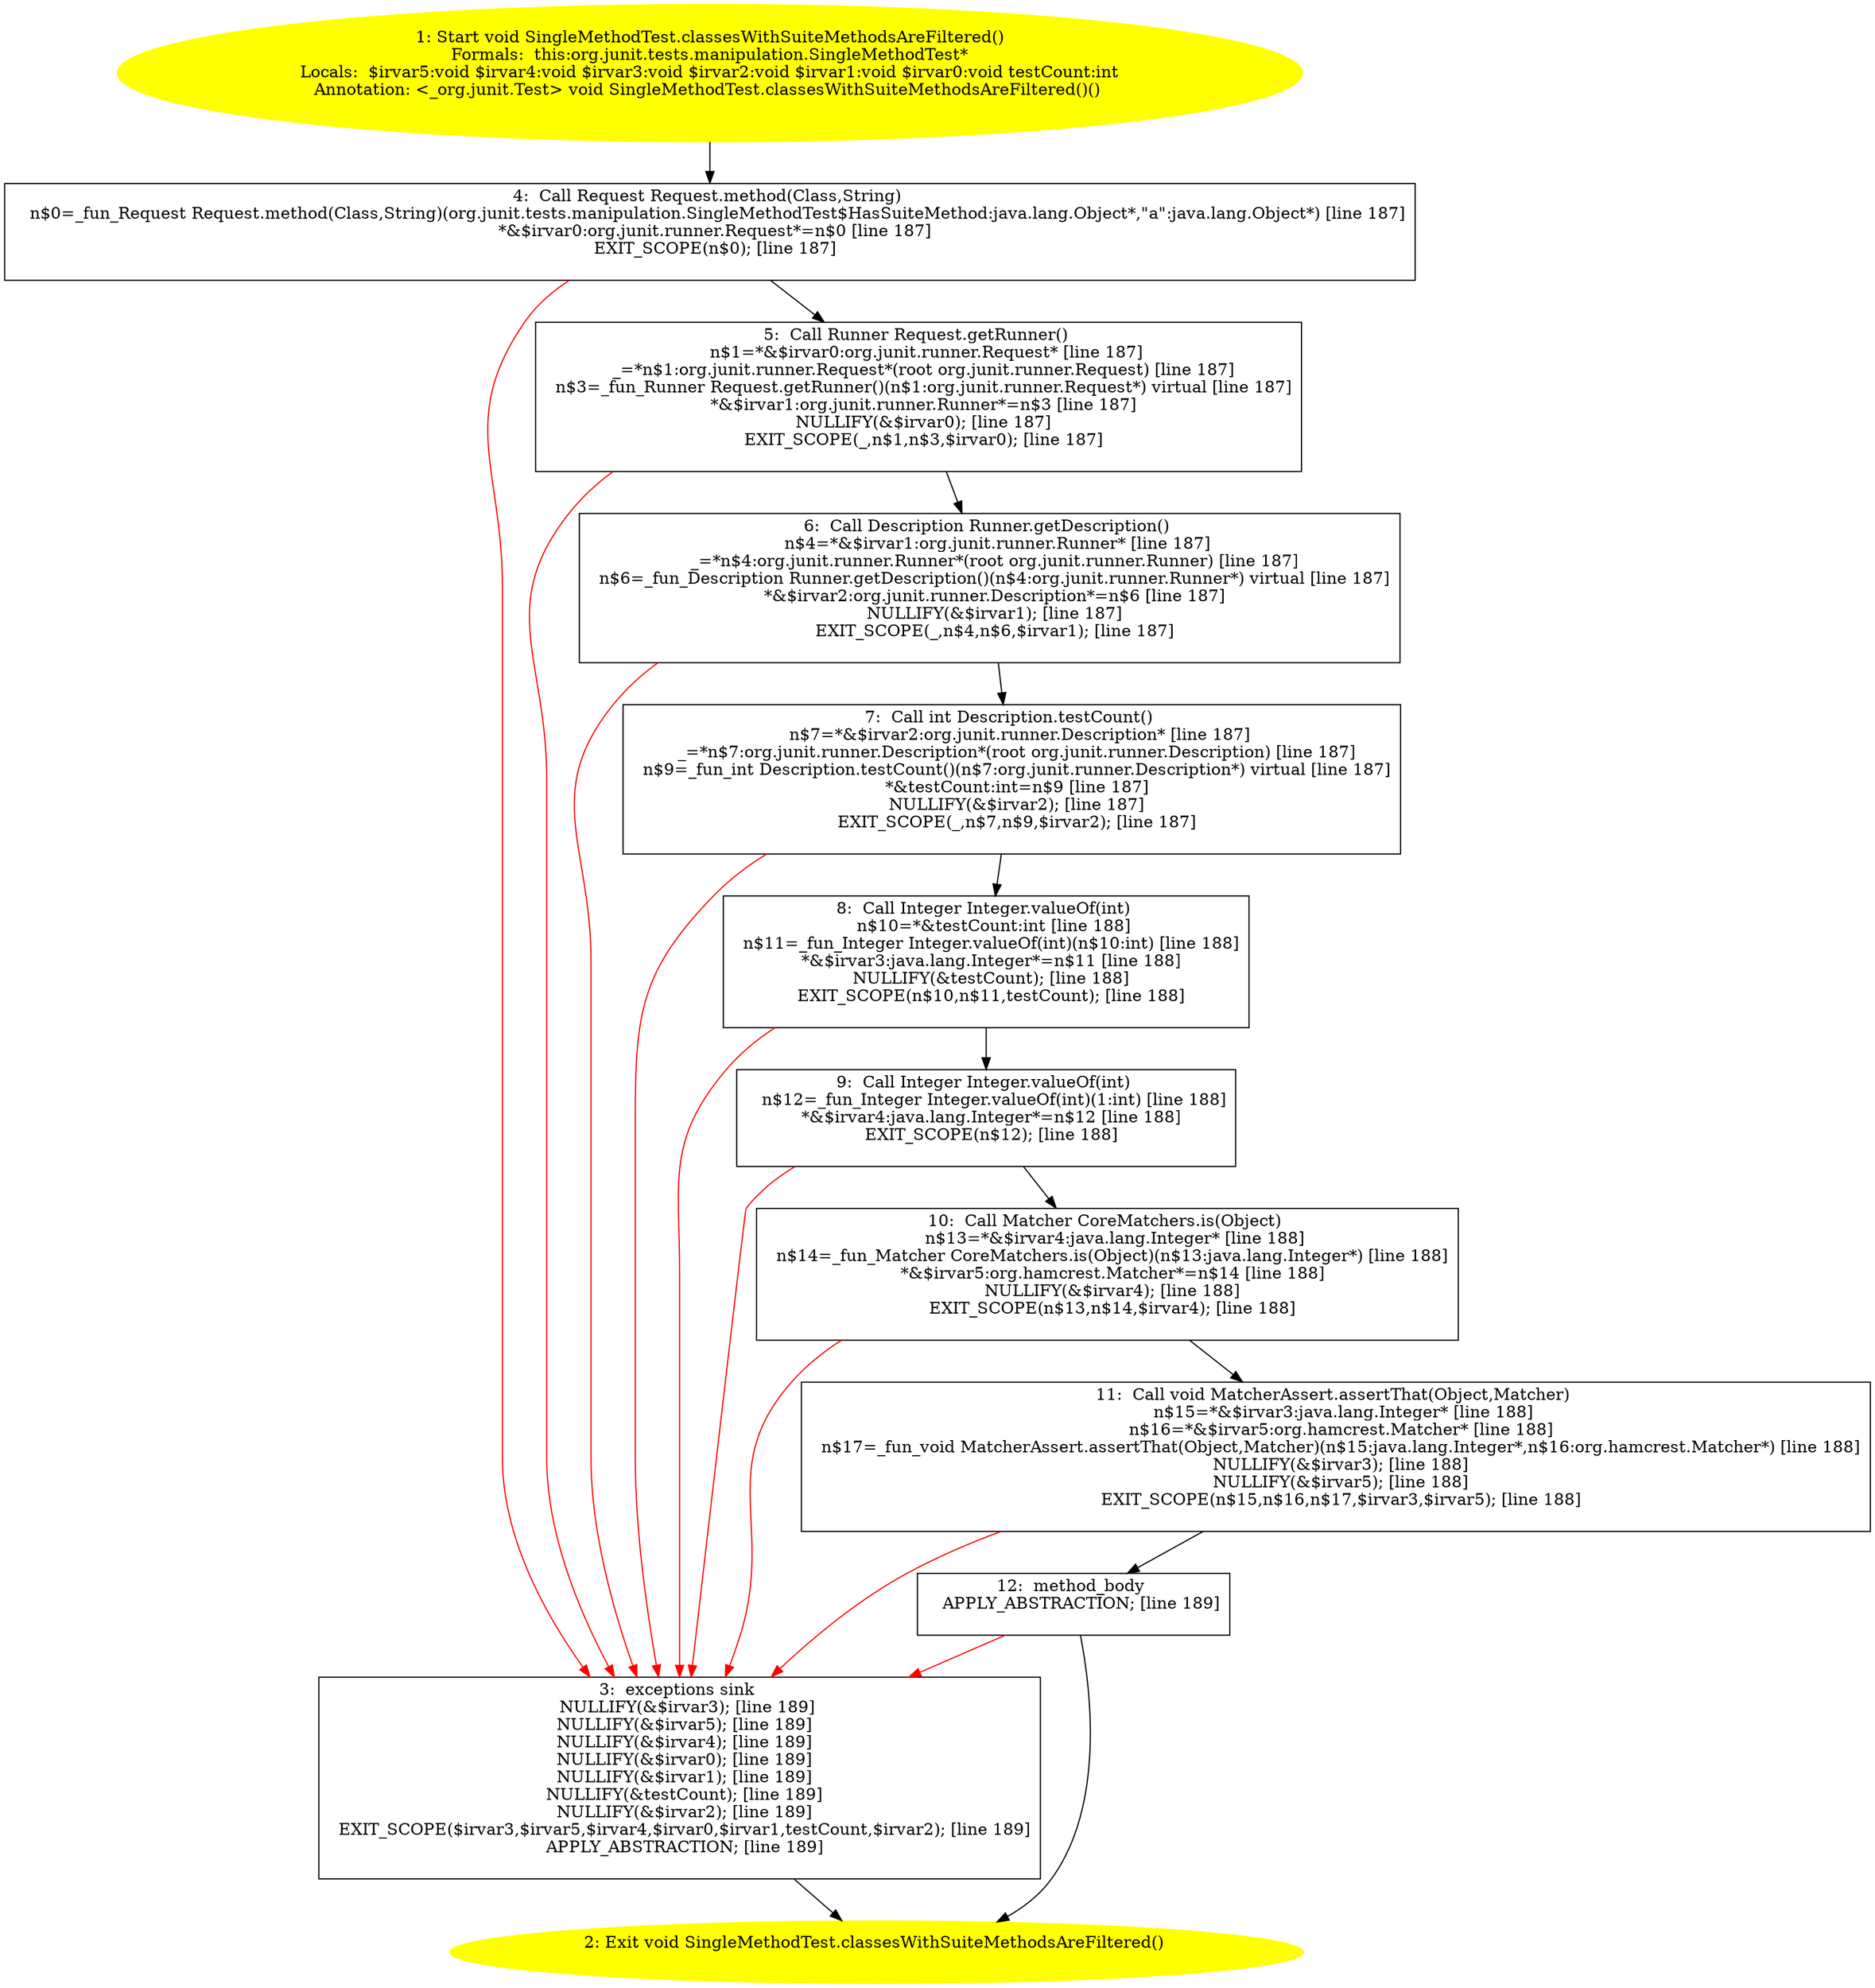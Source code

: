 /* @generated */
digraph cfg {
"org.junit.tests.manipulation.SingleMethodTest.classesWithSuiteMethodsAreFiltered():void.cf9024cef5fb8c1986cd47b667618a49_1" [label="1: Start void SingleMethodTest.classesWithSuiteMethodsAreFiltered()\nFormals:  this:org.junit.tests.manipulation.SingleMethodTest*\nLocals:  $irvar5:void $irvar4:void $irvar3:void $irvar2:void $irvar1:void $irvar0:void testCount:int\nAnnotation: <_org.junit.Test> void SingleMethodTest.classesWithSuiteMethodsAreFiltered()() \n  " color=yellow style=filled]
	

	 "org.junit.tests.manipulation.SingleMethodTest.classesWithSuiteMethodsAreFiltered():void.cf9024cef5fb8c1986cd47b667618a49_1" -> "org.junit.tests.manipulation.SingleMethodTest.classesWithSuiteMethodsAreFiltered():void.cf9024cef5fb8c1986cd47b667618a49_4" ;
"org.junit.tests.manipulation.SingleMethodTest.classesWithSuiteMethodsAreFiltered():void.cf9024cef5fb8c1986cd47b667618a49_2" [label="2: Exit void SingleMethodTest.classesWithSuiteMethodsAreFiltered() \n  " color=yellow style=filled]
	

"org.junit.tests.manipulation.SingleMethodTest.classesWithSuiteMethodsAreFiltered():void.cf9024cef5fb8c1986cd47b667618a49_3" [label="3:  exceptions sink \n   NULLIFY(&$irvar3); [line 189]\n  NULLIFY(&$irvar5); [line 189]\n  NULLIFY(&$irvar4); [line 189]\n  NULLIFY(&$irvar0); [line 189]\n  NULLIFY(&$irvar1); [line 189]\n  NULLIFY(&testCount); [line 189]\n  NULLIFY(&$irvar2); [line 189]\n  EXIT_SCOPE($irvar3,$irvar5,$irvar4,$irvar0,$irvar1,testCount,$irvar2); [line 189]\n  APPLY_ABSTRACTION; [line 189]\n " shape="box"]
	

	 "org.junit.tests.manipulation.SingleMethodTest.classesWithSuiteMethodsAreFiltered():void.cf9024cef5fb8c1986cd47b667618a49_3" -> "org.junit.tests.manipulation.SingleMethodTest.classesWithSuiteMethodsAreFiltered():void.cf9024cef5fb8c1986cd47b667618a49_2" ;
"org.junit.tests.manipulation.SingleMethodTest.classesWithSuiteMethodsAreFiltered():void.cf9024cef5fb8c1986cd47b667618a49_4" [label="4:  Call Request Request.method(Class,String) \n   n$0=_fun_Request Request.method(Class,String)(org.junit.tests.manipulation.SingleMethodTest$HasSuiteMethod:java.lang.Object*,\"a\":java.lang.Object*) [line 187]\n  *&$irvar0:org.junit.runner.Request*=n$0 [line 187]\n  EXIT_SCOPE(n$0); [line 187]\n " shape="box"]
	

	 "org.junit.tests.manipulation.SingleMethodTest.classesWithSuiteMethodsAreFiltered():void.cf9024cef5fb8c1986cd47b667618a49_4" -> "org.junit.tests.manipulation.SingleMethodTest.classesWithSuiteMethodsAreFiltered():void.cf9024cef5fb8c1986cd47b667618a49_5" ;
	 "org.junit.tests.manipulation.SingleMethodTest.classesWithSuiteMethodsAreFiltered():void.cf9024cef5fb8c1986cd47b667618a49_4" -> "org.junit.tests.manipulation.SingleMethodTest.classesWithSuiteMethodsAreFiltered():void.cf9024cef5fb8c1986cd47b667618a49_3" [color="red" ];
"org.junit.tests.manipulation.SingleMethodTest.classesWithSuiteMethodsAreFiltered():void.cf9024cef5fb8c1986cd47b667618a49_5" [label="5:  Call Runner Request.getRunner() \n   n$1=*&$irvar0:org.junit.runner.Request* [line 187]\n  _=*n$1:org.junit.runner.Request*(root org.junit.runner.Request) [line 187]\n  n$3=_fun_Runner Request.getRunner()(n$1:org.junit.runner.Request*) virtual [line 187]\n  *&$irvar1:org.junit.runner.Runner*=n$3 [line 187]\n  NULLIFY(&$irvar0); [line 187]\n  EXIT_SCOPE(_,n$1,n$3,$irvar0); [line 187]\n " shape="box"]
	

	 "org.junit.tests.manipulation.SingleMethodTest.classesWithSuiteMethodsAreFiltered():void.cf9024cef5fb8c1986cd47b667618a49_5" -> "org.junit.tests.manipulation.SingleMethodTest.classesWithSuiteMethodsAreFiltered():void.cf9024cef5fb8c1986cd47b667618a49_6" ;
	 "org.junit.tests.manipulation.SingleMethodTest.classesWithSuiteMethodsAreFiltered():void.cf9024cef5fb8c1986cd47b667618a49_5" -> "org.junit.tests.manipulation.SingleMethodTest.classesWithSuiteMethodsAreFiltered():void.cf9024cef5fb8c1986cd47b667618a49_3" [color="red" ];
"org.junit.tests.manipulation.SingleMethodTest.classesWithSuiteMethodsAreFiltered():void.cf9024cef5fb8c1986cd47b667618a49_6" [label="6:  Call Description Runner.getDescription() \n   n$4=*&$irvar1:org.junit.runner.Runner* [line 187]\n  _=*n$4:org.junit.runner.Runner*(root org.junit.runner.Runner) [line 187]\n  n$6=_fun_Description Runner.getDescription()(n$4:org.junit.runner.Runner*) virtual [line 187]\n  *&$irvar2:org.junit.runner.Description*=n$6 [line 187]\n  NULLIFY(&$irvar1); [line 187]\n  EXIT_SCOPE(_,n$4,n$6,$irvar1); [line 187]\n " shape="box"]
	

	 "org.junit.tests.manipulation.SingleMethodTest.classesWithSuiteMethodsAreFiltered():void.cf9024cef5fb8c1986cd47b667618a49_6" -> "org.junit.tests.manipulation.SingleMethodTest.classesWithSuiteMethodsAreFiltered():void.cf9024cef5fb8c1986cd47b667618a49_7" ;
	 "org.junit.tests.manipulation.SingleMethodTest.classesWithSuiteMethodsAreFiltered():void.cf9024cef5fb8c1986cd47b667618a49_6" -> "org.junit.tests.manipulation.SingleMethodTest.classesWithSuiteMethodsAreFiltered():void.cf9024cef5fb8c1986cd47b667618a49_3" [color="red" ];
"org.junit.tests.manipulation.SingleMethodTest.classesWithSuiteMethodsAreFiltered():void.cf9024cef5fb8c1986cd47b667618a49_7" [label="7:  Call int Description.testCount() \n   n$7=*&$irvar2:org.junit.runner.Description* [line 187]\n  _=*n$7:org.junit.runner.Description*(root org.junit.runner.Description) [line 187]\n  n$9=_fun_int Description.testCount()(n$7:org.junit.runner.Description*) virtual [line 187]\n  *&testCount:int=n$9 [line 187]\n  NULLIFY(&$irvar2); [line 187]\n  EXIT_SCOPE(_,n$7,n$9,$irvar2); [line 187]\n " shape="box"]
	

	 "org.junit.tests.manipulation.SingleMethodTest.classesWithSuiteMethodsAreFiltered():void.cf9024cef5fb8c1986cd47b667618a49_7" -> "org.junit.tests.manipulation.SingleMethodTest.classesWithSuiteMethodsAreFiltered():void.cf9024cef5fb8c1986cd47b667618a49_8" ;
	 "org.junit.tests.manipulation.SingleMethodTest.classesWithSuiteMethodsAreFiltered():void.cf9024cef5fb8c1986cd47b667618a49_7" -> "org.junit.tests.manipulation.SingleMethodTest.classesWithSuiteMethodsAreFiltered():void.cf9024cef5fb8c1986cd47b667618a49_3" [color="red" ];
"org.junit.tests.manipulation.SingleMethodTest.classesWithSuiteMethodsAreFiltered():void.cf9024cef5fb8c1986cd47b667618a49_8" [label="8:  Call Integer Integer.valueOf(int) \n   n$10=*&testCount:int [line 188]\n  n$11=_fun_Integer Integer.valueOf(int)(n$10:int) [line 188]\n  *&$irvar3:java.lang.Integer*=n$11 [line 188]\n  NULLIFY(&testCount); [line 188]\n  EXIT_SCOPE(n$10,n$11,testCount); [line 188]\n " shape="box"]
	

	 "org.junit.tests.manipulation.SingleMethodTest.classesWithSuiteMethodsAreFiltered():void.cf9024cef5fb8c1986cd47b667618a49_8" -> "org.junit.tests.manipulation.SingleMethodTest.classesWithSuiteMethodsAreFiltered():void.cf9024cef5fb8c1986cd47b667618a49_9" ;
	 "org.junit.tests.manipulation.SingleMethodTest.classesWithSuiteMethodsAreFiltered():void.cf9024cef5fb8c1986cd47b667618a49_8" -> "org.junit.tests.manipulation.SingleMethodTest.classesWithSuiteMethodsAreFiltered():void.cf9024cef5fb8c1986cd47b667618a49_3" [color="red" ];
"org.junit.tests.manipulation.SingleMethodTest.classesWithSuiteMethodsAreFiltered():void.cf9024cef5fb8c1986cd47b667618a49_9" [label="9:  Call Integer Integer.valueOf(int) \n   n$12=_fun_Integer Integer.valueOf(int)(1:int) [line 188]\n  *&$irvar4:java.lang.Integer*=n$12 [line 188]\n  EXIT_SCOPE(n$12); [line 188]\n " shape="box"]
	

	 "org.junit.tests.manipulation.SingleMethodTest.classesWithSuiteMethodsAreFiltered():void.cf9024cef5fb8c1986cd47b667618a49_9" -> "org.junit.tests.manipulation.SingleMethodTest.classesWithSuiteMethodsAreFiltered():void.cf9024cef5fb8c1986cd47b667618a49_10" ;
	 "org.junit.tests.manipulation.SingleMethodTest.classesWithSuiteMethodsAreFiltered():void.cf9024cef5fb8c1986cd47b667618a49_9" -> "org.junit.tests.manipulation.SingleMethodTest.classesWithSuiteMethodsAreFiltered():void.cf9024cef5fb8c1986cd47b667618a49_3" [color="red" ];
"org.junit.tests.manipulation.SingleMethodTest.classesWithSuiteMethodsAreFiltered():void.cf9024cef5fb8c1986cd47b667618a49_10" [label="10:  Call Matcher CoreMatchers.is(Object) \n   n$13=*&$irvar4:java.lang.Integer* [line 188]\n  n$14=_fun_Matcher CoreMatchers.is(Object)(n$13:java.lang.Integer*) [line 188]\n  *&$irvar5:org.hamcrest.Matcher*=n$14 [line 188]\n  NULLIFY(&$irvar4); [line 188]\n  EXIT_SCOPE(n$13,n$14,$irvar4); [line 188]\n " shape="box"]
	

	 "org.junit.tests.manipulation.SingleMethodTest.classesWithSuiteMethodsAreFiltered():void.cf9024cef5fb8c1986cd47b667618a49_10" -> "org.junit.tests.manipulation.SingleMethodTest.classesWithSuiteMethodsAreFiltered():void.cf9024cef5fb8c1986cd47b667618a49_11" ;
	 "org.junit.tests.manipulation.SingleMethodTest.classesWithSuiteMethodsAreFiltered():void.cf9024cef5fb8c1986cd47b667618a49_10" -> "org.junit.tests.manipulation.SingleMethodTest.classesWithSuiteMethodsAreFiltered():void.cf9024cef5fb8c1986cd47b667618a49_3" [color="red" ];
"org.junit.tests.manipulation.SingleMethodTest.classesWithSuiteMethodsAreFiltered():void.cf9024cef5fb8c1986cd47b667618a49_11" [label="11:  Call void MatcherAssert.assertThat(Object,Matcher) \n   n$15=*&$irvar3:java.lang.Integer* [line 188]\n  n$16=*&$irvar5:org.hamcrest.Matcher* [line 188]\n  n$17=_fun_void MatcherAssert.assertThat(Object,Matcher)(n$15:java.lang.Integer*,n$16:org.hamcrest.Matcher*) [line 188]\n  NULLIFY(&$irvar3); [line 188]\n  NULLIFY(&$irvar5); [line 188]\n  EXIT_SCOPE(n$15,n$16,n$17,$irvar3,$irvar5); [line 188]\n " shape="box"]
	

	 "org.junit.tests.manipulation.SingleMethodTest.classesWithSuiteMethodsAreFiltered():void.cf9024cef5fb8c1986cd47b667618a49_11" -> "org.junit.tests.manipulation.SingleMethodTest.classesWithSuiteMethodsAreFiltered():void.cf9024cef5fb8c1986cd47b667618a49_12" ;
	 "org.junit.tests.manipulation.SingleMethodTest.classesWithSuiteMethodsAreFiltered():void.cf9024cef5fb8c1986cd47b667618a49_11" -> "org.junit.tests.manipulation.SingleMethodTest.classesWithSuiteMethodsAreFiltered():void.cf9024cef5fb8c1986cd47b667618a49_3" [color="red" ];
"org.junit.tests.manipulation.SingleMethodTest.classesWithSuiteMethodsAreFiltered():void.cf9024cef5fb8c1986cd47b667618a49_12" [label="12:  method_body \n   APPLY_ABSTRACTION; [line 189]\n " shape="box"]
	

	 "org.junit.tests.manipulation.SingleMethodTest.classesWithSuiteMethodsAreFiltered():void.cf9024cef5fb8c1986cd47b667618a49_12" -> "org.junit.tests.manipulation.SingleMethodTest.classesWithSuiteMethodsAreFiltered():void.cf9024cef5fb8c1986cd47b667618a49_2" ;
	 "org.junit.tests.manipulation.SingleMethodTest.classesWithSuiteMethodsAreFiltered():void.cf9024cef5fb8c1986cd47b667618a49_12" -> "org.junit.tests.manipulation.SingleMethodTest.classesWithSuiteMethodsAreFiltered():void.cf9024cef5fb8c1986cd47b667618a49_3" [color="red" ];
}
